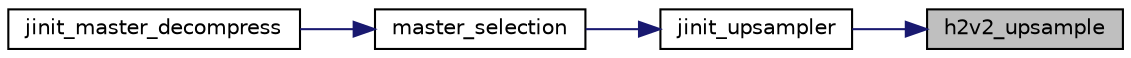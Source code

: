 digraph "h2v2_upsample"
{
 // LATEX_PDF_SIZE
  bgcolor="transparent";
  edge [fontname="Helvetica",fontsize="10",labelfontname="Helvetica",labelfontsize="10"];
  node [fontname="Helvetica",fontsize="10",shape=record];
  rankdir="RL";
  Node12 [label="h2v2_upsample",height=0.2,width=0.4,color="black", fillcolor="grey75", style="filled", fontcolor="black",tooltip=" "];
  Node12 -> Node13 [dir="back",color="midnightblue",fontsize="10",style="solid"];
  Node13 [label="jinit_upsampler",height=0.2,width=0.4,color="black",URL="$jdsample_8c.html#a777b16c9b0bce1703693ad988ec6c169",tooltip=" "];
  Node13 -> Node14 [dir="back",color="midnightblue",fontsize="10",style="solid"];
  Node14 [label="master_selection",height=0.2,width=0.4,color="black",URL="$jdmaster_8c.html#a440a4f3af47f35f6dd2a353329bc3baf",tooltip=" "];
  Node14 -> Node15 [dir="back",color="midnightblue",fontsize="10",style="solid"];
  Node15 [label="jinit_master_decompress",height=0.2,width=0.4,color="black",URL="$jdmaster_8c.html#a103160e5ec5fd80c654e74f633b14818",tooltip=" "];
}
